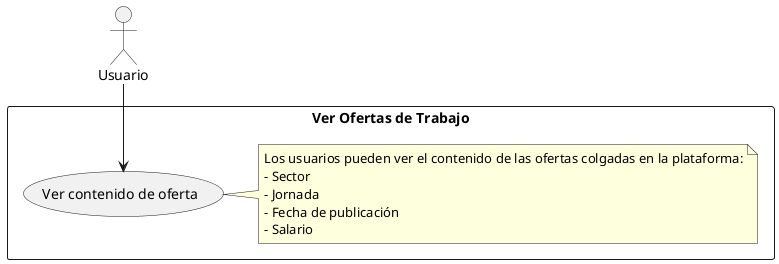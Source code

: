 @startuml
actor Usuario

rectangle "Ver Ofertas de Trabajo" {
    Usuario --> (Ver contenido de oferta)

    note right of (Ver contenido de oferta)
        Los usuarios pueden ver el contenido de las ofertas colgadas en la plataforma:
        - Sector
        - Jornada
        - Fecha de publicación
        - Salario
    end note
}
@enduml